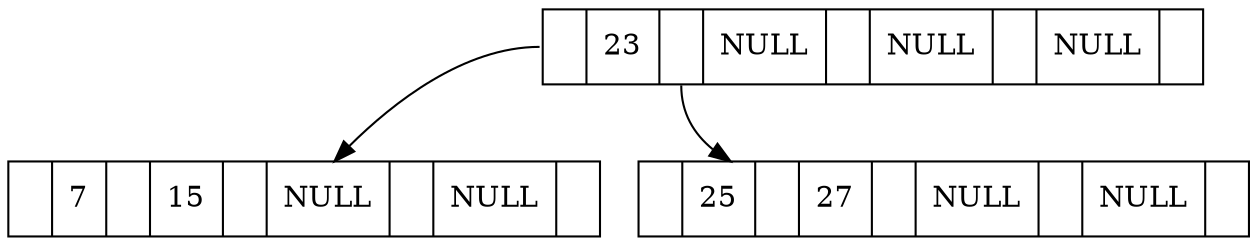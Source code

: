 digraph G{
node[shape=record]
2[label="<f0>|<f1>23|<f2>|<f3>NULL|<f4>|<f5>NULL|<f6>|<f7>NULL|<f8>"];
1[label="<f0>|<f1>7|<f2>|<f3>15|<f4>|<f5>NULL|<f6>|<f7>NULL|<f8>"];
3[label="<f0>|<f1>25|<f2>|<f3>27|<f4>|<f5>NULL|<f6>|<f7>NULL|<f8>"];
2:f0->1;2:f2->3;}
